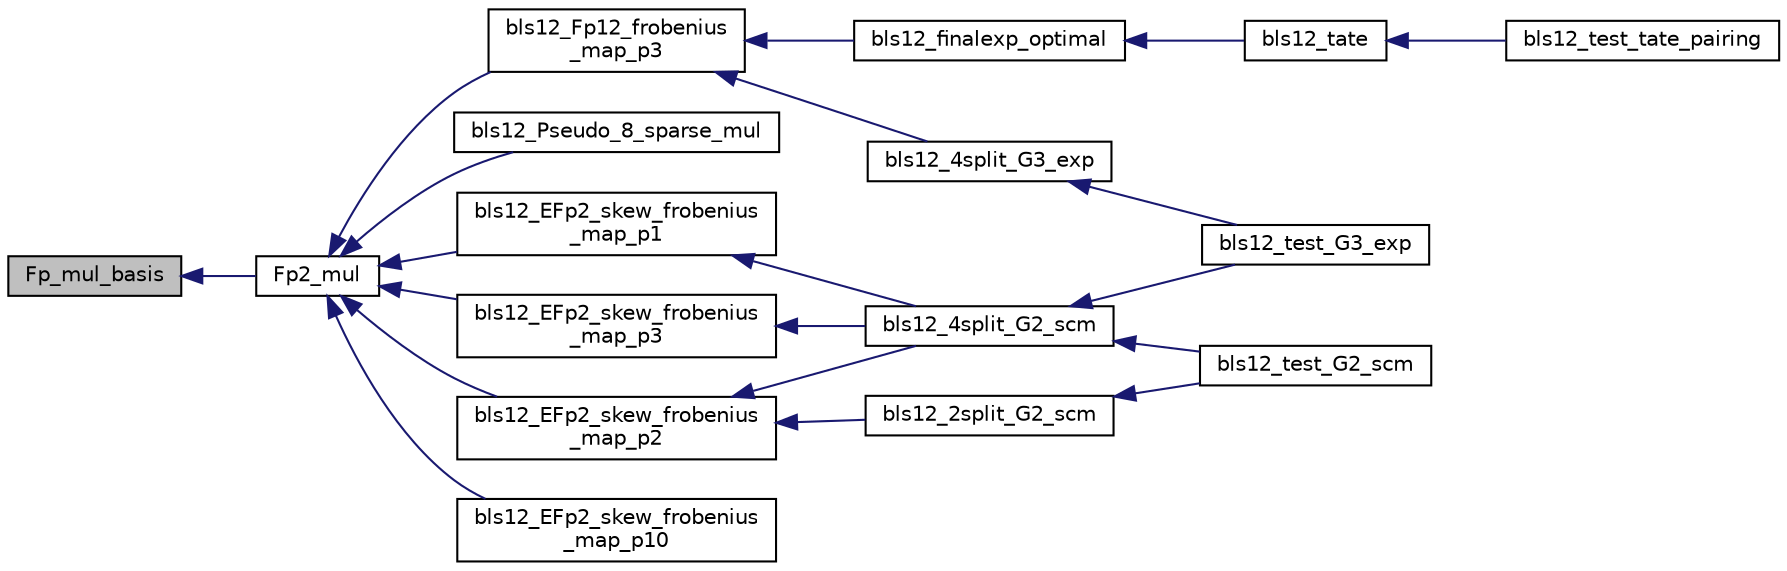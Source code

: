 digraph "Fp_mul_basis"
{
  edge [fontname="Helvetica",fontsize="10",labelfontname="Helvetica",labelfontsize="10"];
  node [fontname="Helvetica",fontsize="10",shape=record];
  rankdir="LR";
  Node226 [label="Fp_mul_basis",height=0.2,width=0.4,color="black", fillcolor="grey75", style="filled", fontcolor="black"];
  Node226 -> Node227 [dir="back",color="midnightblue",fontsize="10",style="solid",fontname="Helvetica"];
  Node227 [label="Fp2_mul",height=0.2,width=0.4,color="black", fillcolor="white", style="filled",URL="$bn__fp2_8h.html#ae50d2c78465c0e5b292d3f702026edd1"];
  Node227 -> Node228 [dir="back",color="midnightblue",fontsize="10",style="solid",fontname="Helvetica"];
  Node228 [label="bls12_Fp12_frobenius\l_map_p3",height=0.2,width=0.4,color="black", fillcolor="white", style="filled",URL="$bls12__frobenius_8h.html#a8b383bddc2f7f902a85b73bea5d9d44d"];
  Node228 -> Node229 [dir="back",color="midnightblue",fontsize="10",style="solid",fontname="Helvetica"];
  Node229 [label="bls12_4split_G3_exp",height=0.2,width=0.4,color="black", fillcolor="white", style="filled",URL="$bls12___g3__exp_8h.html#a9664a6d82c05d087c7e9cf80b657311d"];
  Node229 -> Node230 [dir="back",color="midnightblue",fontsize="10",style="solid",fontname="Helvetica"];
  Node230 [label="bls12_test_G3_exp",height=0.2,width=0.4,color="black", fillcolor="white", style="filled",URL="$bls12__test__pairings_8h.html#a084d9bc232ef377fb2baa2fdb19686b2"];
  Node228 -> Node231 [dir="back",color="midnightblue",fontsize="10",style="solid",fontname="Helvetica"];
  Node231 [label="bls12_finalexp_optimal",height=0.2,width=0.4,color="black", fillcolor="white", style="filled",URL="$bls12__finalexp_8h.html#a7ebeae6dd8ceff07d604ddb47a9cd2a1"];
  Node231 -> Node232 [dir="back",color="midnightblue",fontsize="10",style="solid",fontname="Helvetica"];
  Node232 [label="bls12_tate",height=0.2,width=0.4,color="black", fillcolor="white", style="filled",URL="$bls12__pairings_8h.html#a83edc7fcbac2490ab67a1e6f746bdd68"];
  Node232 -> Node233 [dir="back",color="midnightblue",fontsize="10",style="solid",fontname="Helvetica"];
  Node233 [label="bls12_test_tate_pairing",height=0.2,width=0.4,color="black", fillcolor="white", style="filled",URL="$bls12__test__pairings_8h.html#aab7376446062228691c95fa9ea45da9b"];
  Node227 -> Node234 [dir="back",color="midnightblue",fontsize="10",style="solid",fontname="Helvetica"];
  Node234 [label="bls12_Pseudo_8_sparse_mul",height=0.2,width=0.4,color="black", fillcolor="white", style="filled",URL="$bls12__p8sparse_8h.html#a12e66a107c192d4b73a29140c2a6d97d"];
  Node227 -> Node235 [dir="back",color="midnightblue",fontsize="10",style="solid",fontname="Helvetica"];
  Node235 [label="bls12_EFp2_skew_frobenius\l_map_p1",height=0.2,width=0.4,color="black", fillcolor="white", style="filled",URL="$bls12__skew__frobenius_8h.html#a8d89c42f0d2898af5639f908ebc6ad72"];
  Node235 -> Node236 [dir="back",color="midnightblue",fontsize="10",style="solid",fontname="Helvetica"];
  Node236 [label="bls12_4split_G2_scm",height=0.2,width=0.4,color="black", fillcolor="white", style="filled",URL="$bls12__scm_8h.html#a4ba82479d082bed6f2f58f848d771bc7"];
  Node236 -> Node237 [dir="back",color="midnightblue",fontsize="10",style="solid",fontname="Helvetica"];
  Node237 [label="bls12_test_G2_scm",height=0.2,width=0.4,color="black", fillcolor="white", style="filled",URL="$bls12__test__pairings_8h.html#a34dad243bd99737d4c844dfcd658282a"];
  Node236 -> Node230 [dir="back",color="midnightblue",fontsize="10",style="solid",fontname="Helvetica"];
  Node227 -> Node238 [dir="back",color="midnightblue",fontsize="10",style="solid",fontname="Helvetica"];
  Node238 [label="bls12_EFp2_skew_frobenius\l_map_p2",height=0.2,width=0.4,color="black", fillcolor="white", style="filled",URL="$bls12__skew__frobenius_8h.html#a53a7cd126428aa8a94732b2c521ad0f7"];
  Node238 -> Node239 [dir="back",color="midnightblue",fontsize="10",style="solid",fontname="Helvetica"];
  Node239 [label="bls12_2split_G2_scm",height=0.2,width=0.4,color="black", fillcolor="white", style="filled",URL="$bls12__scm_8h.html#ac67c5ceeb3131c1f193da9092079d58f"];
  Node239 -> Node237 [dir="back",color="midnightblue",fontsize="10",style="solid",fontname="Helvetica"];
  Node238 -> Node236 [dir="back",color="midnightblue",fontsize="10",style="solid",fontname="Helvetica"];
  Node227 -> Node240 [dir="back",color="midnightblue",fontsize="10",style="solid",fontname="Helvetica"];
  Node240 [label="bls12_EFp2_skew_frobenius\l_map_p3",height=0.2,width=0.4,color="black", fillcolor="white", style="filled",URL="$bls12__skew__frobenius_8h.html#a87f87eeb97f9ba92718de8561d8a486d"];
  Node240 -> Node236 [dir="back",color="midnightblue",fontsize="10",style="solid",fontname="Helvetica"];
  Node227 -> Node241 [dir="back",color="midnightblue",fontsize="10",style="solid",fontname="Helvetica"];
  Node241 [label="bls12_EFp2_skew_frobenius\l_map_p10",height=0.2,width=0.4,color="black", fillcolor="white", style="filled",URL="$bls12__skew__frobenius_8h.html#a534f12cce374454dcfcd7455c92fa244"];
}
